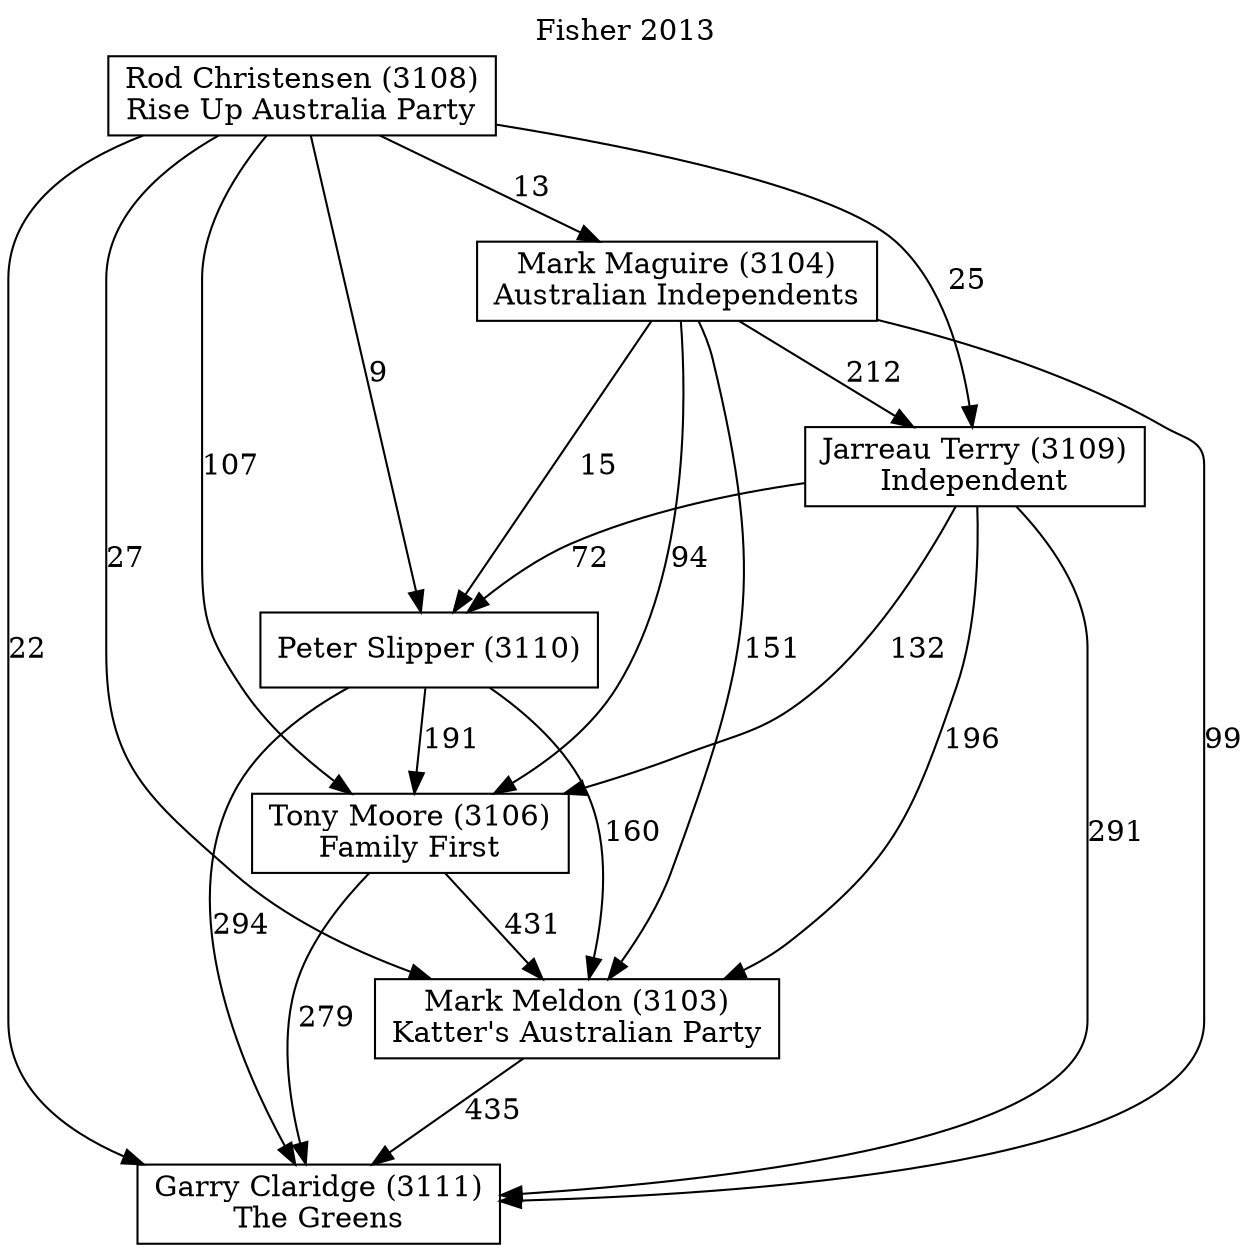 // House preference flow
digraph "Garry Claridge (3111)_Fisher_2013" {
	graph [label="Fisher 2013" labelloc=t]
	node [shape=box]
	"Garry Claridge (3111)" [label="Garry Claridge (3111)
The Greens"]
	"Mark Meldon (3103)" [label="Mark Meldon (3103)
Katter's Australian Party"]
	"Tony Moore (3106)" [label="Tony Moore (3106)
Family First"]
	"Peter Slipper (3110)" [label="Peter Slipper (3110)
"]
	"Jarreau Terry (3109)" [label="Jarreau Terry (3109)
Independent"]
	"Mark Maguire (3104)" [label="Mark Maguire (3104)
Australian Independents"]
	"Rod Christensen (3108)" [label="Rod Christensen (3108)
Rise Up Australia Party"]
	"Garry Claridge (3111)" [label="Garry Claridge (3111)
The Greens"]
	"Tony Moore (3106)" [label="Tony Moore (3106)
Family First"]
	"Peter Slipper (3110)" [label="Peter Slipper (3110)
"]
	"Jarreau Terry (3109)" [label="Jarreau Terry (3109)
Independent"]
	"Mark Maguire (3104)" [label="Mark Maguire (3104)
Australian Independents"]
	"Rod Christensen (3108)" [label="Rod Christensen (3108)
Rise Up Australia Party"]
	"Garry Claridge (3111)" [label="Garry Claridge (3111)
The Greens"]
	"Peter Slipper (3110)" [label="Peter Slipper (3110)
"]
	"Jarreau Terry (3109)" [label="Jarreau Terry (3109)
Independent"]
	"Mark Maguire (3104)" [label="Mark Maguire (3104)
Australian Independents"]
	"Rod Christensen (3108)" [label="Rod Christensen (3108)
Rise Up Australia Party"]
	"Garry Claridge (3111)" [label="Garry Claridge (3111)
The Greens"]
	"Jarreau Terry (3109)" [label="Jarreau Terry (3109)
Independent"]
	"Mark Maguire (3104)" [label="Mark Maguire (3104)
Australian Independents"]
	"Rod Christensen (3108)" [label="Rod Christensen (3108)
Rise Up Australia Party"]
	"Garry Claridge (3111)" [label="Garry Claridge (3111)
The Greens"]
	"Mark Maguire (3104)" [label="Mark Maguire (3104)
Australian Independents"]
	"Rod Christensen (3108)" [label="Rod Christensen (3108)
Rise Up Australia Party"]
	"Garry Claridge (3111)" [label="Garry Claridge (3111)
The Greens"]
	"Rod Christensen (3108)" [label="Rod Christensen (3108)
Rise Up Australia Party"]
	"Rod Christensen (3108)" [label="Rod Christensen (3108)
Rise Up Australia Party"]
	"Mark Maguire (3104)" [label="Mark Maguire (3104)
Australian Independents"]
	"Rod Christensen (3108)" [label="Rod Christensen (3108)
Rise Up Australia Party"]
	"Rod Christensen (3108)" [label="Rod Christensen (3108)
Rise Up Australia Party"]
	"Jarreau Terry (3109)" [label="Jarreau Terry (3109)
Independent"]
	"Mark Maguire (3104)" [label="Mark Maguire (3104)
Australian Independents"]
	"Rod Christensen (3108)" [label="Rod Christensen (3108)
Rise Up Australia Party"]
	"Jarreau Terry (3109)" [label="Jarreau Terry (3109)
Independent"]
	"Rod Christensen (3108)" [label="Rod Christensen (3108)
Rise Up Australia Party"]
	"Rod Christensen (3108)" [label="Rod Christensen (3108)
Rise Up Australia Party"]
	"Mark Maguire (3104)" [label="Mark Maguire (3104)
Australian Independents"]
	"Rod Christensen (3108)" [label="Rod Christensen (3108)
Rise Up Australia Party"]
	"Rod Christensen (3108)" [label="Rod Christensen (3108)
Rise Up Australia Party"]
	"Peter Slipper (3110)" [label="Peter Slipper (3110)
"]
	"Jarreau Terry (3109)" [label="Jarreau Terry (3109)
Independent"]
	"Mark Maguire (3104)" [label="Mark Maguire (3104)
Australian Independents"]
	"Rod Christensen (3108)" [label="Rod Christensen (3108)
Rise Up Australia Party"]
	"Peter Slipper (3110)" [label="Peter Slipper (3110)
"]
	"Mark Maguire (3104)" [label="Mark Maguire (3104)
Australian Independents"]
	"Rod Christensen (3108)" [label="Rod Christensen (3108)
Rise Up Australia Party"]
	"Peter Slipper (3110)" [label="Peter Slipper (3110)
"]
	"Rod Christensen (3108)" [label="Rod Christensen (3108)
Rise Up Australia Party"]
	"Rod Christensen (3108)" [label="Rod Christensen (3108)
Rise Up Australia Party"]
	"Mark Maguire (3104)" [label="Mark Maguire (3104)
Australian Independents"]
	"Rod Christensen (3108)" [label="Rod Christensen (3108)
Rise Up Australia Party"]
	"Rod Christensen (3108)" [label="Rod Christensen (3108)
Rise Up Australia Party"]
	"Jarreau Terry (3109)" [label="Jarreau Terry (3109)
Independent"]
	"Mark Maguire (3104)" [label="Mark Maguire (3104)
Australian Independents"]
	"Rod Christensen (3108)" [label="Rod Christensen (3108)
Rise Up Australia Party"]
	"Jarreau Terry (3109)" [label="Jarreau Terry (3109)
Independent"]
	"Rod Christensen (3108)" [label="Rod Christensen (3108)
Rise Up Australia Party"]
	"Rod Christensen (3108)" [label="Rod Christensen (3108)
Rise Up Australia Party"]
	"Mark Maguire (3104)" [label="Mark Maguire (3104)
Australian Independents"]
	"Rod Christensen (3108)" [label="Rod Christensen (3108)
Rise Up Australia Party"]
	"Rod Christensen (3108)" [label="Rod Christensen (3108)
Rise Up Australia Party"]
	"Tony Moore (3106)" [label="Tony Moore (3106)
Family First"]
	"Peter Slipper (3110)" [label="Peter Slipper (3110)
"]
	"Jarreau Terry (3109)" [label="Jarreau Terry (3109)
Independent"]
	"Mark Maguire (3104)" [label="Mark Maguire (3104)
Australian Independents"]
	"Rod Christensen (3108)" [label="Rod Christensen (3108)
Rise Up Australia Party"]
	"Tony Moore (3106)" [label="Tony Moore (3106)
Family First"]
	"Jarreau Terry (3109)" [label="Jarreau Terry (3109)
Independent"]
	"Mark Maguire (3104)" [label="Mark Maguire (3104)
Australian Independents"]
	"Rod Christensen (3108)" [label="Rod Christensen (3108)
Rise Up Australia Party"]
	"Tony Moore (3106)" [label="Tony Moore (3106)
Family First"]
	"Mark Maguire (3104)" [label="Mark Maguire (3104)
Australian Independents"]
	"Rod Christensen (3108)" [label="Rod Christensen (3108)
Rise Up Australia Party"]
	"Tony Moore (3106)" [label="Tony Moore (3106)
Family First"]
	"Rod Christensen (3108)" [label="Rod Christensen (3108)
Rise Up Australia Party"]
	"Rod Christensen (3108)" [label="Rod Christensen (3108)
Rise Up Australia Party"]
	"Mark Maguire (3104)" [label="Mark Maguire (3104)
Australian Independents"]
	"Rod Christensen (3108)" [label="Rod Christensen (3108)
Rise Up Australia Party"]
	"Rod Christensen (3108)" [label="Rod Christensen (3108)
Rise Up Australia Party"]
	"Jarreau Terry (3109)" [label="Jarreau Terry (3109)
Independent"]
	"Mark Maguire (3104)" [label="Mark Maguire (3104)
Australian Independents"]
	"Rod Christensen (3108)" [label="Rod Christensen (3108)
Rise Up Australia Party"]
	"Jarreau Terry (3109)" [label="Jarreau Terry (3109)
Independent"]
	"Rod Christensen (3108)" [label="Rod Christensen (3108)
Rise Up Australia Party"]
	"Rod Christensen (3108)" [label="Rod Christensen (3108)
Rise Up Australia Party"]
	"Mark Maguire (3104)" [label="Mark Maguire (3104)
Australian Independents"]
	"Rod Christensen (3108)" [label="Rod Christensen (3108)
Rise Up Australia Party"]
	"Rod Christensen (3108)" [label="Rod Christensen (3108)
Rise Up Australia Party"]
	"Peter Slipper (3110)" [label="Peter Slipper (3110)
"]
	"Jarreau Terry (3109)" [label="Jarreau Terry (3109)
Independent"]
	"Mark Maguire (3104)" [label="Mark Maguire (3104)
Australian Independents"]
	"Rod Christensen (3108)" [label="Rod Christensen (3108)
Rise Up Australia Party"]
	"Peter Slipper (3110)" [label="Peter Slipper (3110)
"]
	"Mark Maguire (3104)" [label="Mark Maguire (3104)
Australian Independents"]
	"Rod Christensen (3108)" [label="Rod Christensen (3108)
Rise Up Australia Party"]
	"Peter Slipper (3110)" [label="Peter Slipper (3110)
"]
	"Rod Christensen (3108)" [label="Rod Christensen (3108)
Rise Up Australia Party"]
	"Rod Christensen (3108)" [label="Rod Christensen (3108)
Rise Up Australia Party"]
	"Mark Maguire (3104)" [label="Mark Maguire (3104)
Australian Independents"]
	"Rod Christensen (3108)" [label="Rod Christensen (3108)
Rise Up Australia Party"]
	"Rod Christensen (3108)" [label="Rod Christensen (3108)
Rise Up Australia Party"]
	"Jarreau Terry (3109)" [label="Jarreau Terry (3109)
Independent"]
	"Mark Maguire (3104)" [label="Mark Maguire (3104)
Australian Independents"]
	"Rod Christensen (3108)" [label="Rod Christensen (3108)
Rise Up Australia Party"]
	"Jarreau Terry (3109)" [label="Jarreau Terry (3109)
Independent"]
	"Rod Christensen (3108)" [label="Rod Christensen (3108)
Rise Up Australia Party"]
	"Rod Christensen (3108)" [label="Rod Christensen (3108)
Rise Up Australia Party"]
	"Mark Maguire (3104)" [label="Mark Maguire (3104)
Australian Independents"]
	"Rod Christensen (3108)" [label="Rod Christensen (3108)
Rise Up Australia Party"]
	"Rod Christensen (3108)" [label="Rod Christensen (3108)
Rise Up Australia Party"]
	"Mark Meldon (3103)" [label="Mark Meldon (3103)
Katter's Australian Party"]
	"Tony Moore (3106)" [label="Tony Moore (3106)
Family First"]
	"Peter Slipper (3110)" [label="Peter Slipper (3110)
"]
	"Jarreau Terry (3109)" [label="Jarreau Terry (3109)
Independent"]
	"Mark Maguire (3104)" [label="Mark Maguire (3104)
Australian Independents"]
	"Rod Christensen (3108)" [label="Rod Christensen (3108)
Rise Up Australia Party"]
	"Mark Meldon (3103)" [label="Mark Meldon (3103)
Katter's Australian Party"]
	"Peter Slipper (3110)" [label="Peter Slipper (3110)
"]
	"Jarreau Terry (3109)" [label="Jarreau Terry (3109)
Independent"]
	"Mark Maguire (3104)" [label="Mark Maguire (3104)
Australian Independents"]
	"Rod Christensen (3108)" [label="Rod Christensen (3108)
Rise Up Australia Party"]
	"Mark Meldon (3103)" [label="Mark Meldon (3103)
Katter's Australian Party"]
	"Jarreau Terry (3109)" [label="Jarreau Terry (3109)
Independent"]
	"Mark Maguire (3104)" [label="Mark Maguire (3104)
Australian Independents"]
	"Rod Christensen (3108)" [label="Rod Christensen (3108)
Rise Up Australia Party"]
	"Mark Meldon (3103)" [label="Mark Meldon (3103)
Katter's Australian Party"]
	"Mark Maguire (3104)" [label="Mark Maguire (3104)
Australian Independents"]
	"Rod Christensen (3108)" [label="Rod Christensen (3108)
Rise Up Australia Party"]
	"Mark Meldon (3103)" [label="Mark Meldon (3103)
Katter's Australian Party"]
	"Rod Christensen (3108)" [label="Rod Christensen (3108)
Rise Up Australia Party"]
	"Rod Christensen (3108)" [label="Rod Christensen (3108)
Rise Up Australia Party"]
	"Mark Maguire (3104)" [label="Mark Maguire (3104)
Australian Independents"]
	"Rod Christensen (3108)" [label="Rod Christensen (3108)
Rise Up Australia Party"]
	"Rod Christensen (3108)" [label="Rod Christensen (3108)
Rise Up Australia Party"]
	"Jarreau Terry (3109)" [label="Jarreau Terry (3109)
Independent"]
	"Mark Maguire (3104)" [label="Mark Maguire (3104)
Australian Independents"]
	"Rod Christensen (3108)" [label="Rod Christensen (3108)
Rise Up Australia Party"]
	"Jarreau Terry (3109)" [label="Jarreau Terry (3109)
Independent"]
	"Rod Christensen (3108)" [label="Rod Christensen (3108)
Rise Up Australia Party"]
	"Rod Christensen (3108)" [label="Rod Christensen (3108)
Rise Up Australia Party"]
	"Mark Maguire (3104)" [label="Mark Maguire (3104)
Australian Independents"]
	"Rod Christensen (3108)" [label="Rod Christensen (3108)
Rise Up Australia Party"]
	"Rod Christensen (3108)" [label="Rod Christensen (3108)
Rise Up Australia Party"]
	"Peter Slipper (3110)" [label="Peter Slipper (3110)
"]
	"Jarreau Terry (3109)" [label="Jarreau Terry (3109)
Independent"]
	"Mark Maguire (3104)" [label="Mark Maguire (3104)
Australian Independents"]
	"Rod Christensen (3108)" [label="Rod Christensen (3108)
Rise Up Australia Party"]
	"Peter Slipper (3110)" [label="Peter Slipper (3110)
"]
	"Mark Maguire (3104)" [label="Mark Maguire (3104)
Australian Independents"]
	"Rod Christensen (3108)" [label="Rod Christensen (3108)
Rise Up Australia Party"]
	"Peter Slipper (3110)" [label="Peter Slipper (3110)
"]
	"Rod Christensen (3108)" [label="Rod Christensen (3108)
Rise Up Australia Party"]
	"Rod Christensen (3108)" [label="Rod Christensen (3108)
Rise Up Australia Party"]
	"Mark Maguire (3104)" [label="Mark Maguire (3104)
Australian Independents"]
	"Rod Christensen (3108)" [label="Rod Christensen (3108)
Rise Up Australia Party"]
	"Rod Christensen (3108)" [label="Rod Christensen (3108)
Rise Up Australia Party"]
	"Jarreau Terry (3109)" [label="Jarreau Terry (3109)
Independent"]
	"Mark Maguire (3104)" [label="Mark Maguire (3104)
Australian Independents"]
	"Rod Christensen (3108)" [label="Rod Christensen (3108)
Rise Up Australia Party"]
	"Jarreau Terry (3109)" [label="Jarreau Terry (3109)
Independent"]
	"Rod Christensen (3108)" [label="Rod Christensen (3108)
Rise Up Australia Party"]
	"Rod Christensen (3108)" [label="Rod Christensen (3108)
Rise Up Australia Party"]
	"Mark Maguire (3104)" [label="Mark Maguire (3104)
Australian Independents"]
	"Rod Christensen (3108)" [label="Rod Christensen (3108)
Rise Up Australia Party"]
	"Rod Christensen (3108)" [label="Rod Christensen (3108)
Rise Up Australia Party"]
	"Tony Moore (3106)" [label="Tony Moore (3106)
Family First"]
	"Peter Slipper (3110)" [label="Peter Slipper (3110)
"]
	"Jarreau Terry (3109)" [label="Jarreau Terry (3109)
Independent"]
	"Mark Maguire (3104)" [label="Mark Maguire (3104)
Australian Independents"]
	"Rod Christensen (3108)" [label="Rod Christensen (3108)
Rise Up Australia Party"]
	"Tony Moore (3106)" [label="Tony Moore (3106)
Family First"]
	"Jarreau Terry (3109)" [label="Jarreau Terry (3109)
Independent"]
	"Mark Maguire (3104)" [label="Mark Maguire (3104)
Australian Independents"]
	"Rod Christensen (3108)" [label="Rod Christensen (3108)
Rise Up Australia Party"]
	"Tony Moore (3106)" [label="Tony Moore (3106)
Family First"]
	"Mark Maguire (3104)" [label="Mark Maguire (3104)
Australian Independents"]
	"Rod Christensen (3108)" [label="Rod Christensen (3108)
Rise Up Australia Party"]
	"Tony Moore (3106)" [label="Tony Moore (3106)
Family First"]
	"Rod Christensen (3108)" [label="Rod Christensen (3108)
Rise Up Australia Party"]
	"Rod Christensen (3108)" [label="Rod Christensen (3108)
Rise Up Australia Party"]
	"Mark Maguire (3104)" [label="Mark Maguire (3104)
Australian Independents"]
	"Rod Christensen (3108)" [label="Rod Christensen (3108)
Rise Up Australia Party"]
	"Rod Christensen (3108)" [label="Rod Christensen (3108)
Rise Up Australia Party"]
	"Jarreau Terry (3109)" [label="Jarreau Terry (3109)
Independent"]
	"Mark Maguire (3104)" [label="Mark Maguire (3104)
Australian Independents"]
	"Rod Christensen (3108)" [label="Rod Christensen (3108)
Rise Up Australia Party"]
	"Jarreau Terry (3109)" [label="Jarreau Terry (3109)
Independent"]
	"Rod Christensen (3108)" [label="Rod Christensen (3108)
Rise Up Australia Party"]
	"Rod Christensen (3108)" [label="Rod Christensen (3108)
Rise Up Australia Party"]
	"Mark Maguire (3104)" [label="Mark Maguire (3104)
Australian Independents"]
	"Rod Christensen (3108)" [label="Rod Christensen (3108)
Rise Up Australia Party"]
	"Rod Christensen (3108)" [label="Rod Christensen (3108)
Rise Up Australia Party"]
	"Peter Slipper (3110)" [label="Peter Slipper (3110)
"]
	"Jarreau Terry (3109)" [label="Jarreau Terry (3109)
Independent"]
	"Mark Maguire (3104)" [label="Mark Maguire (3104)
Australian Independents"]
	"Rod Christensen (3108)" [label="Rod Christensen (3108)
Rise Up Australia Party"]
	"Peter Slipper (3110)" [label="Peter Slipper (3110)
"]
	"Mark Maguire (3104)" [label="Mark Maguire (3104)
Australian Independents"]
	"Rod Christensen (3108)" [label="Rod Christensen (3108)
Rise Up Australia Party"]
	"Peter Slipper (3110)" [label="Peter Slipper (3110)
"]
	"Rod Christensen (3108)" [label="Rod Christensen (3108)
Rise Up Australia Party"]
	"Rod Christensen (3108)" [label="Rod Christensen (3108)
Rise Up Australia Party"]
	"Mark Maguire (3104)" [label="Mark Maguire (3104)
Australian Independents"]
	"Rod Christensen (3108)" [label="Rod Christensen (3108)
Rise Up Australia Party"]
	"Rod Christensen (3108)" [label="Rod Christensen (3108)
Rise Up Australia Party"]
	"Jarreau Terry (3109)" [label="Jarreau Terry (3109)
Independent"]
	"Mark Maguire (3104)" [label="Mark Maguire (3104)
Australian Independents"]
	"Rod Christensen (3108)" [label="Rod Christensen (3108)
Rise Up Australia Party"]
	"Jarreau Terry (3109)" [label="Jarreau Terry (3109)
Independent"]
	"Rod Christensen (3108)" [label="Rod Christensen (3108)
Rise Up Australia Party"]
	"Rod Christensen (3108)" [label="Rod Christensen (3108)
Rise Up Australia Party"]
	"Mark Maguire (3104)" [label="Mark Maguire (3104)
Australian Independents"]
	"Rod Christensen (3108)" [label="Rod Christensen (3108)
Rise Up Australia Party"]
	"Rod Christensen (3108)" [label="Rod Christensen (3108)
Rise Up Australia Party"]
	"Mark Meldon (3103)" -> "Garry Claridge (3111)" [label=435]
	"Tony Moore (3106)" -> "Mark Meldon (3103)" [label=431]
	"Peter Slipper (3110)" -> "Tony Moore (3106)" [label=191]
	"Jarreau Terry (3109)" -> "Peter Slipper (3110)" [label=72]
	"Mark Maguire (3104)" -> "Jarreau Terry (3109)" [label=212]
	"Rod Christensen (3108)" -> "Mark Maguire (3104)" [label=13]
	"Tony Moore (3106)" -> "Garry Claridge (3111)" [label=279]
	"Peter Slipper (3110)" -> "Garry Claridge (3111)" [label=294]
	"Jarreau Terry (3109)" -> "Garry Claridge (3111)" [label=291]
	"Mark Maguire (3104)" -> "Garry Claridge (3111)" [label=99]
	"Rod Christensen (3108)" -> "Garry Claridge (3111)" [label=22]
	"Rod Christensen (3108)" -> "Jarreau Terry (3109)" [label=25]
	"Mark Maguire (3104)" -> "Peter Slipper (3110)" [label=15]
	"Rod Christensen (3108)" -> "Peter Slipper (3110)" [label=9]
	"Jarreau Terry (3109)" -> "Tony Moore (3106)" [label=132]
	"Mark Maguire (3104)" -> "Tony Moore (3106)" [label=94]
	"Rod Christensen (3108)" -> "Tony Moore (3106)" [label=107]
	"Peter Slipper (3110)" -> "Mark Meldon (3103)" [label=160]
	"Jarreau Terry (3109)" -> "Mark Meldon (3103)" [label=196]
	"Mark Maguire (3104)" -> "Mark Meldon (3103)" [label=151]
	"Rod Christensen (3108)" -> "Mark Meldon (3103)" [label=27]
}
